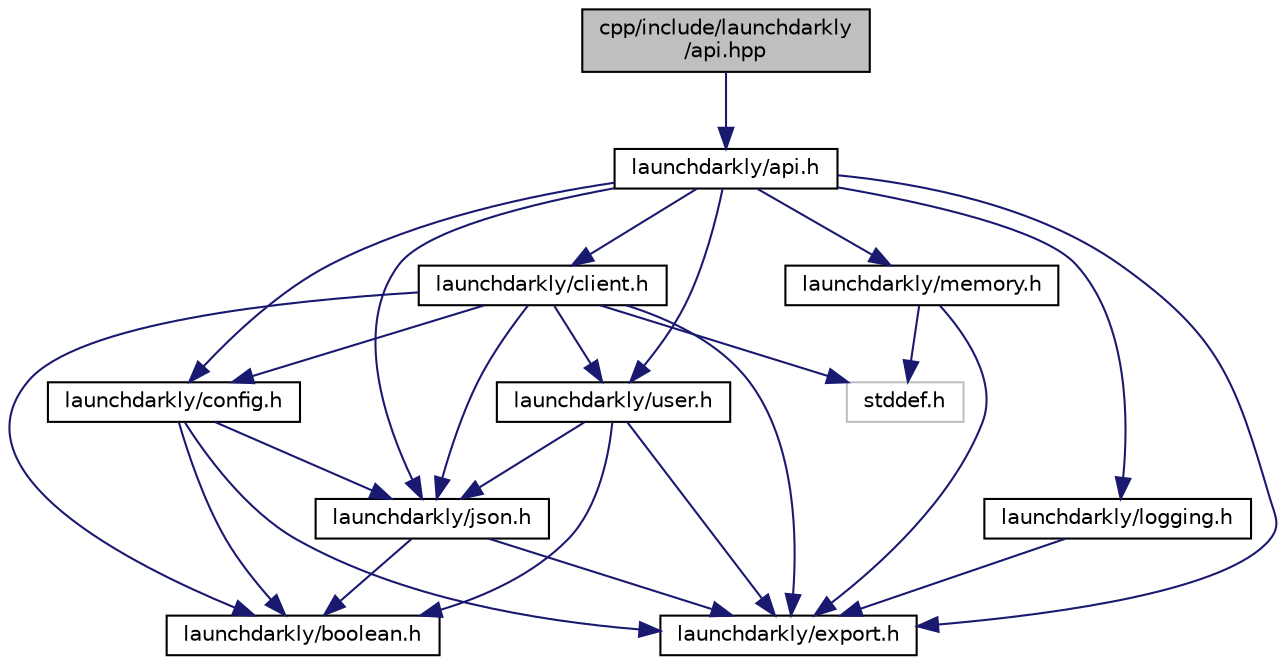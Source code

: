 digraph "cpp/include/launchdarkly/api.hpp"
{
  edge [fontname="Helvetica",fontsize="10",labelfontname="Helvetica",labelfontsize="10"];
  node [fontname="Helvetica",fontsize="10",shape=record];
  Node0 [label="cpp/include/launchdarkly\l/api.hpp",height=0.2,width=0.4,color="black", fillcolor="grey75", style="filled", fontcolor="black"];
  Node0 -> Node1 [color="midnightblue",fontsize="10",style="solid",fontname="Helvetica"];
  Node1 [label="launchdarkly/api.h",height=0.2,width=0.4,color="black", fillcolor="white", style="filled",URL="$api_8h.html",tooltip="Public API. Include this for every public operation. "];
  Node1 -> Node2 [color="midnightblue",fontsize="10",style="solid",fontname="Helvetica"];
  Node2 [label="launchdarkly/client.h",height=0.2,width=0.4,color="black", fillcolor="white", style="filled",URL="$client_8h.html",tooltip="Public Client control and variations. "];
  Node2 -> Node3 [color="midnightblue",fontsize="10",style="solid",fontname="Helvetica"];
  Node3 [label="stddef.h",height=0.2,width=0.4,color="grey75", fillcolor="white", style="filled"];
  Node2 -> Node4 [color="midnightblue",fontsize="10",style="solid",fontname="Helvetica"];
  Node4 [label="launchdarkly/boolean.h",height=0.2,width=0.4,color="black", fillcolor="white", style="filled",URL="$boolean_8h.html",tooltip="A custom c89 boolean type. "];
  Node2 -> Node5 [color="midnightblue",fontsize="10",style="solid",fontname="Helvetica"];
  Node5 [label="launchdarkly/config.h",height=0.2,width=0.4,color="black", fillcolor="white", style="filled",URL="$config_8h.html",tooltip="Public API Interface for Configuration. "];
  Node5 -> Node4 [color="midnightblue",fontsize="10",style="solid",fontname="Helvetica"];
  Node5 -> Node6 [color="midnightblue",fontsize="10",style="solid",fontname="Helvetica"];
  Node6 [label="launchdarkly/export.h",height=0.2,width=0.4,color="black", fillcolor="white", style="filled",URL="$export_8h.html",tooltip="Public. Configuration of exported symbols. "];
  Node5 -> Node7 [color="midnightblue",fontsize="10",style="solid",fontname="Helvetica"];
  Node7 [label="launchdarkly/json.h",height=0.2,width=0.4,color="black", fillcolor="white", style="filled",URL="$json_8h.html",tooltip="Public API Interface for JSON usage. "];
  Node7 -> Node4 [color="midnightblue",fontsize="10",style="solid",fontname="Helvetica"];
  Node7 -> Node6 [color="midnightblue",fontsize="10",style="solid",fontname="Helvetica"];
  Node2 -> Node6 [color="midnightblue",fontsize="10",style="solid",fontname="Helvetica"];
  Node2 -> Node7 [color="midnightblue",fontsize="10",style="solid",fontname="Helvetica"];
  Node2 -> Node8 [color="midnightblue",fontsize="10",style="solid",fontname="Helvetica"];
  Node8 [label="launchdarkly/user.h",height=0.2,width=0.4,color="black", fillcolor="white", style="filled",URL="$user_8h.html",tooltip="Public API Interface for User construction. "];
  Node8 -> Node4 [color="midnightblue",fontsize="10",style="solid",fontname="Helvetica"];
  Node8 -> Node6 [color="midnightblue",fontsize="10",style="solid",fontname="Helvetica"];
  Node8 -> Node7 [color="midnightblue",fontsize="10",style="solid",fontname="Helvetica"];
  Node1 -> Node5 [color="midnightblue",fontsize="10",style="solid",fontname="Helvetica"];
  Node1 -> Node6 [color="midnightblue",fontsize="10",style="solid",fontname="Helvetica"];
  Node1 -> Node7 [color="midnightblue",fontsize="10",style="solid",fontname="Helvetica"];
  Node1 -> Node9 [color="midnightblue",fontsize="10",style="solid",fontname="Helvetica"];
  Node9 [label="launchdarkly/logging.h",height=0.2,width=0.4,color="black", fillcolor="white", style="filled",URL="$logging_8h.html",tooltip="Public API Interface for Logging. "];
  Node9 -> Node6 [color="midnightblue",fontsize="10",style="solid",fontname="Helvetica"];
  Node1 -> Node10 [color="midnightblue",fontsize="10",style="solid",fontname="Helvetica"];
  Node10 [label="launchdarkly/memory.h",height=0.2,width=0.4,color="black", fillcolor="white", style="filled",URL="$memory_8h.html",tooltip="Public API. Operations for managing memory. "];
  Node10 -> Node3 [color="midnightblue",fontsize="10",style="solid",fontname="Helvetica"];
  Node10 -> Node6 [color="midnightblue",fontsize="10",style="solid",fontname="Helvetica"];
  Node1 -> Node8 [color="midnightblue",fontsize="10",style="solid",fontname="Helvetica"];
}
